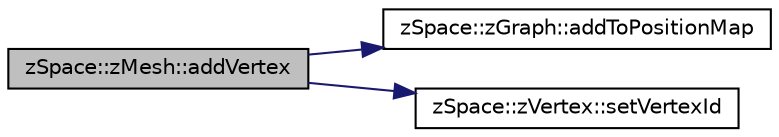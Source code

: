 digraph "zSpace::zMesh::addVertex"
{
 // LATEX_PDF_SIZE
  edge [fontname="Helvetica",fontsize="10",labelfontname="Helvetica",labelfontsize="10"];
  node [fontname="Helvetica",fontsize="10",shape=record];
  rankdir="LR";
  Node77 [label="zSpace::zMesh::addVertex",height=0.2,width=0.4,color="black", fillcolor="grey75", style="filled", fontcolor="black",tooltip="This method adds a vertex to the vertices array."];
  Node77 -> Node78 [color="midnightblue",fontsize="10",style="solid",fontname="Helvetica"];
  Node78 [label="zSpace::zGraph::addToPositionMap",height=0.2,width=0.4,color="black", fillcolor="white", style="filled",URL="$classz_space_1_1z_graph.html#a68823d66afc73b8d1393bafc64e40226",tooltip="This method adds the position given by input vector to the positionVertex Map."];
  Node77 -> Node79 [color="midnightblue",fontsize="10",style="solid",fontname="Helvetica"];
  Node79 [label="zSpace::zVertex::setVertexId",height=0.2,width=0.4,color="black", fillcolor="white", style="filled",URL="$classz_space_1_1z_vertex.html#acdc6ae4132453c803268949dcc104df1",tooltip="This method sets the vertexId of current zVertex to the the input value."];
}
